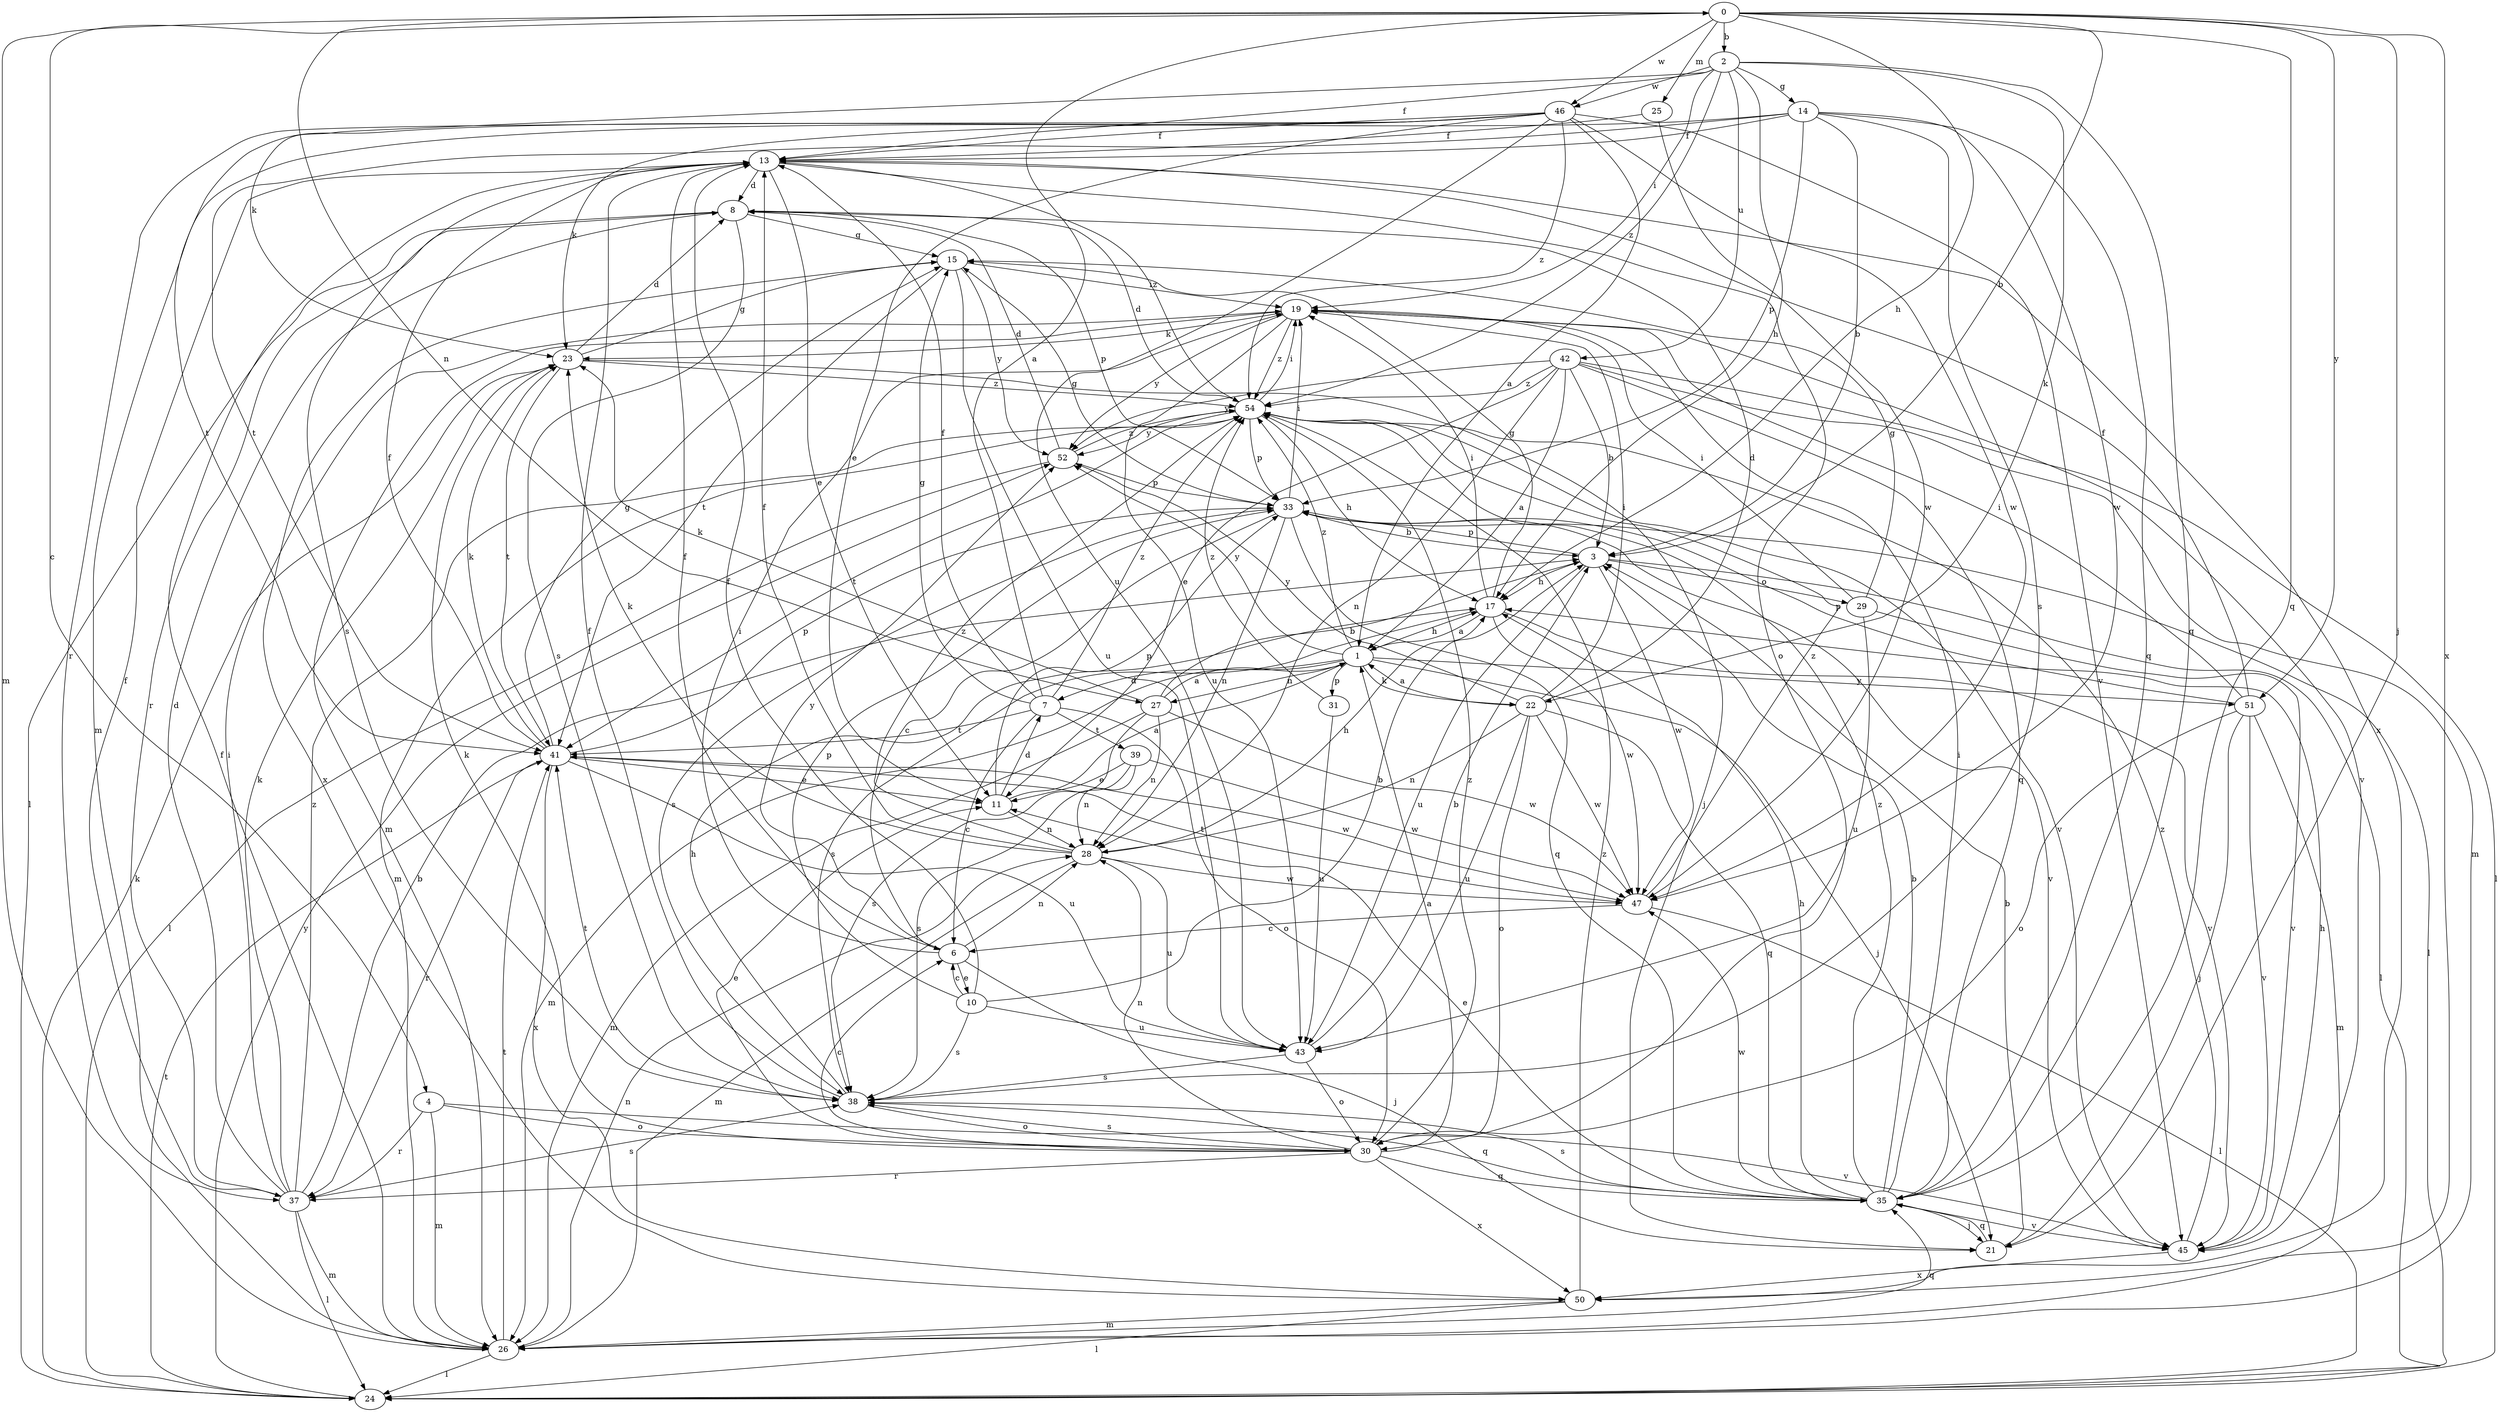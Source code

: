 strict digraph  {
0;
1;
2;
3;
4;
6;
7;
8;
10;
11;
13;
14;
15;
17;
19;
21;
22;
23;
24;
25;
26;
27;
28;
29;
30;
31;
33;
35;
37;
38;
39;
41;
42;
43;
45;
46;
47;
50;
51;
52;
54;
0 -> 2  [label=b];
0 -> 3  [label=b];
0 -> 4  [label=c];
0 -> 17  [label=h];
0 -> 21  [label=j];
0 -> 25  [label=m];
0 -> 26  [label=m];
0 -> 27  [label=n];
0 -> 35  [label=q];
0 -> 46  [label=w];
0 -> 50  [label=x];
0 -> 51  [label=y];
1 -> 7  [label=d];
1 -> 17  [label=h];
1 -> 21  [label=j];
1 -> 22  [label=k];
1 -> 26  [label=m];
1 -> 27  [label=n];
1 -> 31  [label=p];
1 -> 51  [label=y];
1 -> 52  [label=y];
1 -> 54  [label=z];
2 -> 13  [label=f];
2 -> 14  [label=g];
2 -> 17  [label=h];
2 -> 19  [label=i];
2 -> 22  [label=k];
2 -> 23  [label=k];
2 -> 35  [label=q];
2 -> 42  [label=u];
2 -> 46  [label=w];
2 -> 54  [label=z];
3 -> 17  [label=h];
3 -> 24  [label=l];
3 -> 29  [label=o];
3 -> 33  [label=p];
3 -> 43  [label=u];
3 -> 47  [label=w];
4 -> 26  [label=m];
4 -> 30  [label=o];
4 -> 37  [label=r];
4 -> 45  [label=v];
6 -> 10  [label=e];
6 -> 13  [label=f];
6 -> 19  [label=i];
6 -> 21  [label=j];
6 -> 28  [label=n];
6 -> 52  [label=y];
7 -> 0  [label=a];
7 -> 6  [label=c];
7 -> 13  [label=f];
7 -> 15  [label=g];
7 -> 30  [label=o];
7 -> 39  [label=t];
7 -> 41  [label=t];
7 -> 54  [label=z];
8 -> 15  [label=g];
8 -> 24  [label=l];
8 -> 33  [label=p];
8 -> 37  [label=r];
8 -> 38  [label=s];
10 -> 3  [label=b];
10 -> 6  [label=c];
10 -> 13  [label=f];
10 -> 33  [label=p];
10 -> 38  [label=s];
10 -> 43  [label=u];
11 -> 1  [label=a];
11 -> 7  [label=d];
11 -> 28  [label=n];
11 -> 33  [label=p];
13 -> 8  [label=d];
13 -> 11  [label=e];
13 -> 30  [label=o];
13 -> 38  [label=s];
13 -> 50  [label=x];
13 -> 54  [label=z];
14 -> 3  [label=b];
14 -> 13  [label=f];
14 -> 26  [label=m];
14 -> 33  [label=p];
14 -> 35  [label=q];
14 -> 38  [label=s];
14 -> 41  [label=t];
14 -> 47  [label=w];
15 -> 19  [label=i];
15 -> 41  [label=t];
15 -> 43  [label=u];
15 -> 50  [label=x];
15 -> 52  [label=y];
17 -> 1  [label=a];
17 -> 15  [label=g];
17 -> 19  [label=i];
17 -> 38  [label=s];
17 -> 45  [label=v];
17 -> 47  [label=w];
19 -> 23  [label=k];
19 -> 26  [label=m];
19 -> 43  [label=u];
19 -> 45  [label=v];
19 -> 52  [label=y];
19 -> 54  [label=z];
21 -> 3  [label=b];
21 -> 35  [label=q];
22 -> 1  [label=a];
22 -> 8  [label=d];
22 -> 19  [label=i];
22 -> 28  [label=n];
22 -> 30  [label=o];
22 -> 35  [label=q];
22 -> 43  [label=u];
22 -> 47  [label=w];
22 -> 52  [label=y];
23 -> 8  [label=d];
23 -> 15  [label=g];
23 -> 21  [label=j];
23 -> 41  [label=t];
23 -> 54  [label=z];
24 -> 23  [label=k];
24 -> 41  [label=t];
24 -> 52  [label=y];
25 -> 13  [label=f];
25 -> 47  [label=w];
26 -> 13  [label=f];
26 -> 24  [label=l];
26 -> 28  [label=n];
26 -> 35  [label=q];
26 -> 41  [label=t];
27 -> 1  [label=a];
27 -> 3  [label=b];
27 -> 23  [label=k];
27 -> 26  [label=m];
27 -> 28  [label=n];
27 -> 38  [label=s];
27 -> 47  [label=w];
28 -> 13  [label=f];
28 -> 17  [label=h];
28 -> 23  [label=k];
28 -> 26  [label=m];
28 -> 43  [label=u];
28 -> 47  [label=w];
28 -> 54  [label=z];
29 -> 15  [label=g];
29 -> 19  [label=i];
29 -> 43  [label=u];
29 -> 45  [label=v];
30 -> 1  [label=a];
30 -> 6  [label=c];
30 -> 11  [label=e];
30 -> 23  [label=k];
30 -> 28  [label=n];
30 -> 35  [label=q];
30 -> 37  [label=r];
30 -> 38  [label=s];
30 -> 50  [label=x];
30 -> 54  [label=z];
31 -> 43  [label=u];
31 -> 54  [label=z];
33 -> 3  [label=b];
33 -> 6  [label=c];
33 -> 15  [label=g];
33 -> 19  [label=i];
33 -> 24  [label=l];
33 -> 28  [label=n];
33 -> 35  [label=q];
33 -> 38  [label=s];
33 -> 45  [label=v];
35 -> 3  [label=b];
35 -> 11  [label=e];
35 -> 17  [label=h];
35 -> 19  [label=i];
35 -> 21  [label=j];
35 -> 38  [label=s];
35 -> 45  [label=v];
35 -> 47  [label=w];
35 -> 54  [label=z];
37 -> 3  [label=b];
37 -> 8  [label=d];
37 -> 13  [label=f];
37 -> 19  [label=i];
37 -> 23  [label=k];
37 -> 24  [label=l];
37 -> 26  [label=m];
37 -> 38  [label=s];
37 -> 54  [label=z];
38 -> 13  [label=f];
38 -> 17  [label=h];
38 -> 30  [label=o];
38 -> 35  [label=q];
38 -> 41  [label=t];
39 -> 11  [label=e];
39 -> 28  [label=n];
39 -> 38  [label=s];
39 -> 47  [label=w];
41 -> 11  [label=e];
41 -> 13  [label=f];
41 -> 15  [label=g];
41 -> 23  [label=k];
41 -> 33  [label=p];
41 -> 37  [label=r];
41 -> 43  [label=u];
41 -> 47  [label=w];
41 -> 50  [label=x];
42 -> 1  [label=a];
42 -> 3  [label=b];
42 -> 11  [label=e];
42 -> 24  [label=l];
42 -> 26  [label=m];
42 -> 28  [label=n];
42 -> 35  [label=q];
42 -> 52  [label=y];
42 -> 54  [label=z];
43 -> 3  [label=b];
43 -> 30  [label=o];
43 -> 38  [label=s];
45 -> 17  [label=h];
45 -> 50  [label=x];
45 -> 54  [label=z];
46 -> 1  [label=a];
46 -> 11  [label=e];
46 -> 13  [label=f];
46 -> 23  [label=k];
46 -> 37  [label=r];
46 -> 41  [label=t];
46 -> 43  [label=u];
46 -> 45  [label=v];
46 -> 47  [label=w];
46 -> 54  [label=z];
47 -> 6  [label=c];
47 -> 24  [label=l];
47 -> 41  [label=t];
47 -> 54  [label=z];
50 -> 24  [label=l];
50 -> 26  [label=m];
50 -> 54  [label=z];
51 -> 13  [label=f];
51 -> 19  [label=i];
51 -> 21  [label=j];
51 -> 26  [label=m];
51 -> 30  [label=o];
51 -> 33  [label=p];
51 -> 45  [label=v];
52 -> 8  [label=d];
52 -> 24  [label=l];
52 -> 33  [label=p];
52 -> 54  [label=z];
54 -> 8  [label=d];
54 -> 17  [label=h];
54 -> 19  [label=i];
54 -> 26  [label=m];
54 -> 33  [label=p];
54 -> 41  [label=t];
54 -> 45  [label=v];
54 -> 52  [label=y];
}
